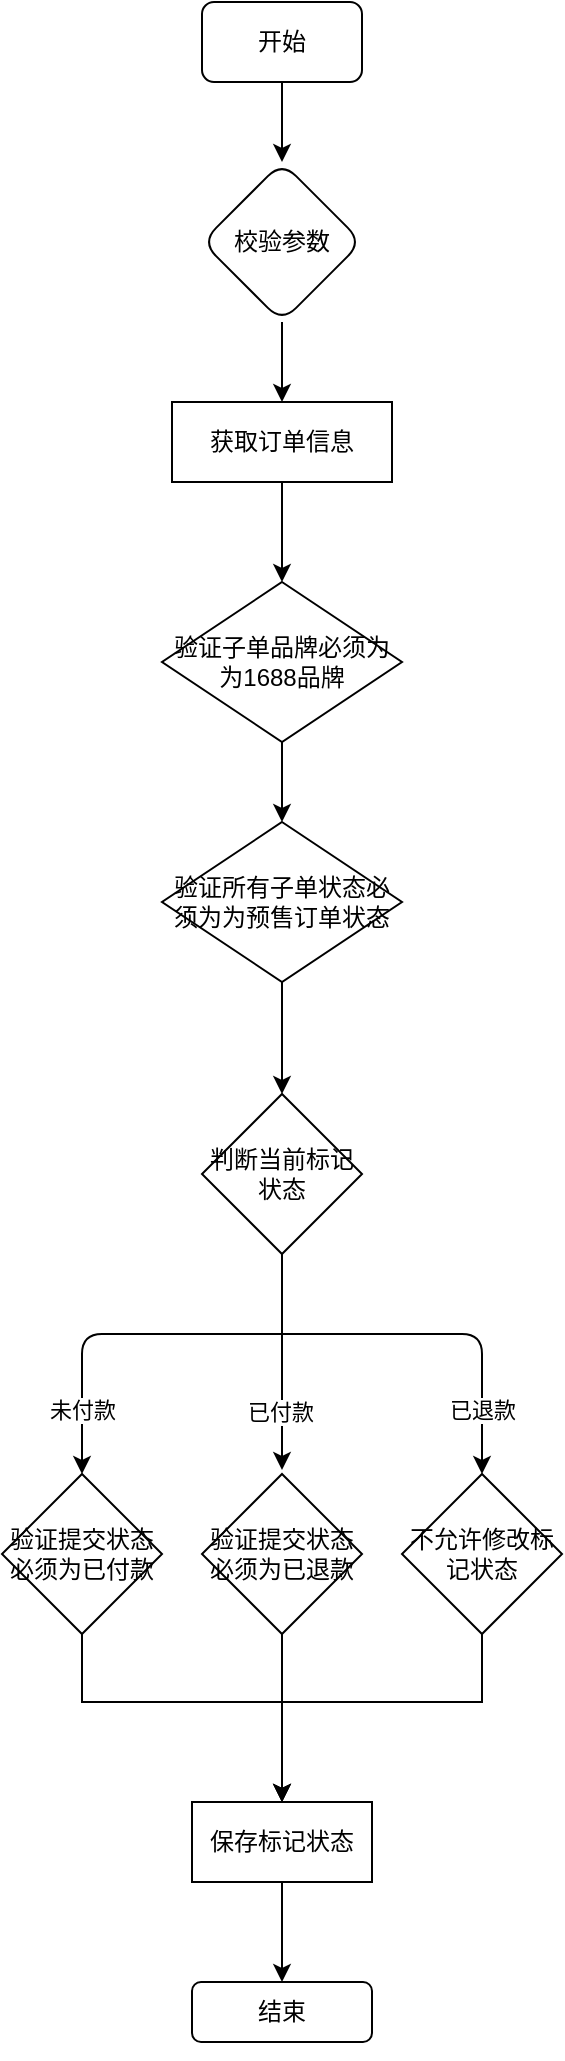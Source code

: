 <mxfile version="22.1.5" type="github">
  <diagram name="第 1 页" id="8ssVTDq5s0VuUs4Fk0B0">
    <mxGraphModel dx="1114" dy="570" grid="1" gridSize="10" guides="1" tooltips="1" connect="1" arrows="1" fold="1" page="1" pageScale="1" pageWidth="827" pageHeight="1169" math="0" shadow="0">
      <root>
        <mxCell id="0" />
        <mxCell id="1" parent="0" />
        <mxCell id="L8e8LoBa5Zj_JNY19spO-12" value="" style="edgeStyle=orthogonalEdgeStyle;rounded=1;orthogonalLoop=1;jettySize=auto;html=1;" parent="1" source="L8e8LoBa5Zj_JNY19spO-1" target="L8e8LoBa5Zj_JNY19spO-11" edge="1">
          <mxGeometry relative="1" as="geometry" />
        </mxCell>
        <mxCell id="L8e8LoBa5Zj_JNY19spO-1" value="开始" style="rounded=1;whiteSpace=wrap;html=1;" parent="1" vertex="1">
          <mxGeometry x="340" y="10" width="80" height="40" as="geometry" />
        </mxCell>
        <mxCell id="L8e8LoBa5Zj_JNY19spO-14" value="" style="edgeStyle=orthogonalEdgeStyle;rounded=1;orthogonalLoop=1;jettySize=auto;html=1;" parent="1" source="L8e8LoBa5Zj_JNY19spO-11" edge="1">
          <mxGeometry relative="1" as="geometry">
            <mxPoint x="380" y="210" as="targetPoint" />
          </mxGeometry>
        </mxCell>
        <mxCell id="L8e8LoBa5Zj_JNY19spO-11" value="校验参数" style="rhombus;whiteSpace=wrap;html=1;rounded=1;" parent="1" vertex="1">
          <mxGeometry x="340" y="90" width="80" height="80" as="geometry" />
        </mxCell>
        <mxCell id="L8e8LoBa5Zj_JNY19spO-16" value="" style="endArrow=classic;html=1;rounded=1;entryX=0.5;entryY=0;entryDx=0;entryDy=0;" parent="1" target="L8e8LoBa5Zj_JNY19spO-34" edge="1">
          <mxGeometry width="50" height="50" relative="1" as="geometry">
            <mxPoint x="380" y="676" as="sourcePoint" />
            <mxPoint x="480" y="726" as="targetPoint" />
            <Array as="points">
              <mxPoint x="480" y="676" />
            </Array>
          </mxGeometry>
        </mxCell>
        <mxCell id="L8e8LoBa5Zj_JNY19spO-45" value="已退款" style="edgeLabel;html=1;align=center;verticalAlign=middle;resizable=0;points=[];" parent="L8e8LoBa5Zj_JNY19spO-16" vertex="1" connectable="0">
          <mxGeometry x="0.4" y="2" relative="1" as="geometry">
            <mxPoint x="-2" y="19" as="offset" />
          </mxGeometry>
        </mxCell>
        <mxCell id="L8e8LoBa5Zj_JNY19spO-17" value="" style="endArrow=classic;html=1;rounded=1;entryX=0.5;entryY=0;entryDx=0;entryDy=0;" parent="1" target="L8e8LoBa5Zj_JNY19spO-30" edge="1">
          <mxGeometry width="50" height="50" relative="1" as="geometry">
            <mxPoint x="380" y="676" as="sourcePoint" />
            <mxPoint x="280" y="824" as="targetPoint" />
            <Array as="points">
              <mxPoint x="280" y="676" />
            </Array>
          </mxGeometry>
        </mxCell>
        <mxCell id="L8e8LoBa5Zj_JNY19spO-43" value="未付款" style="edgeLabel;html=1;align=center;verticalAlign=middle;resizable=0;points=[];" parent="L8e8LoBa5Zj_JNY19spO-17" vertex="1" connectable="0">
          <mxGeometry x="0.395" relative="1" as="geometry">
            <mxPoint y="19" as="offset" />
          </mxGeometry>
        </mxCell>
        <mxCell id="L8e8LoBa5Zj_JNY19spO-20" value="" style="endArrow=classic;html=1;rounded=1;" parent="1" edge="1">
          <mxGeometry width="50" height="50" relative="1" as="geometry">
            <mxPoint x="380" y="370" as="sourcePoint" />
            <mxPoint x="380" y="420" as="targetPoint" />
          </mxGeometry>
        </mxCell>
        <mxCell id="L8e8LoBa5Zj_JNY19spO-22" value="判断当前标记状态" style="rhombus;whiteSpace=wrap;html=1;direction=south;" parent="1" vertex="1">
          <mxGeometry x="340" y="556" width="80" height="80" as="geometry" />
        </mxCell>
        <mxCell id="L8e8LoBa5Zj_JNY19spO-30" value="验证提交状态必须为已付款" style="rhombus;whiteSpace=wrap;html=1;rounded=0;" parent="1" vertex="1">
          <mxGeometry x="240" y="746" width="80" height="80" as="geometry" />
        </mxCell>
        <mxCell id="L8e8LoBa5Zj_JNY19spO-39" value="" style="edgeStyle=orthogonalEdgeStyle;rounded=0;orthogonalLoop=1;jettySize=auto;html=1;" parent="1" source="L8e8LoBa5Zj_JNY19spO-32" target="L8e8LoBa5Zj_JNY19spO-38" edge="1">
          <mxGeometry relative="1" as="geometry" />
        </mxCell>
        <mxCell id="L8e8LoBa5Zj_JNY19spO-46" value="" style="edgeStyle=orthogonalEdgeStyle;rounded=0;orthogonalLoop=1;jettySize=auto;html=1;exitX=1;exitY=0.5;exitDx=0;exitDy=0;" parent="1" source="L8e8LoBa5Zj_JNY19spO-22" edge="1">
          <mxGeometry relative="1" as="geometry">
            <mxPoint x="380" y="744" as="targetPoint" />
            <Array as="points">
              <mxPoint x="380" y="664" />
              <mxPoint x="380" y="664" />
            </Array>
          </mxGeometry>
        </mxCell>
        <mxCell id="L8e8LoBa5Zj_JNY19spO-47" value="已付款" style="edgeLabel;html=1;align=center;verticalAlign=middle;resizable=0;points=[];" parent="L8e8LoBa5Zj_JNY19spO-46" vertex="1" connectable="0">
          <mxGeometry x="0.463" y="-1" relative="1" as="geometry">
            <mxPoint as="offset" />
          </mxGeometry>
        </mxCell>
        <mxCell id="L8e8LoBa5Zj_JNY19spO-32" value="验证提交状态必须为已退款" style="rhombus;whiteSpace=wrap;html=1;rounded=0;" parent="1" vertex="1">
          <mxGeometry x="340" y="746" width="80" height="80" as="geometry" />
        </mxCell>
        <mxCell id="L8e8LoBa5Zj_JNY19spO-34" value="不允许修改标记状态" style="rhombus;whiteSpace=wrap;html=1;rounded=0;" parent="1" vertex="1">
          <mxGeometry x="440" y="746" width="80" height="80" as="geometry" />
        </mxCell>
        <mxCell id="L8e8LoBa5Zj_JNY19spO-38" value="保存标记状态" style="whiteSpace=wrap;html=1;rounded=0;" parent="1" vertex="1">
          <mxGeometry x="335" y="910" width="90" height="40" as="geometry" />
        </mxCell>
        <mxCell id="L8e8LoBa5Zj_JNY19spO-41" value="" style="edgeStyle=orthogonalEdgeStyle;rounded=0;orthogonalLoop=1;jettySize=auto;html=1;" parent="1" source="L8e8LoBa5Zj_JNY19spO-40" target="L8e8LoBa5Zj_JNY19spO-22" edge="1">
          <mxGeometry relative="1" as="geometry" />
        </mxCell>
        <mxCell id="L8e8LoBa5Zj_JNY19spO-40" value="验证所有子单状态必须为为预售订单状态" style="rhombus;whiteSpace=wrap;html=1;" parent="1" vertex="1">
          <mxGeometry x="320" y="420" width="120" height="80" as="geometry" />
        </mxCell>
        <mxCell id="L8e8LoBa5Zj_JNY19spO-48" value="" style="endArrow=classic;html=1;rounded=1;" parent="1" edge="1">
          <mxGeometry width="50" height="50" relative="1" as="geometry">
            <mxPoint x="380" y="250" as="sourcePoint" />
            <mxPoint x="380" y="300" as="targetPoint" />
          </mxGeometry>
        </mxCell>
        <mxCell id="L8e8LoBa5Zj_JNY19spO-49" value="验证子单品牌必须为为1688品牌" style="rhombus;whiteSpace=wrap;html=1;" parent="1" vertex="1">
          <mxGeometry x="320" y="300" width="120" height="80" as="geometry" />
        </mxCell>
        <mxCell id="pVyvvOql4PxAlPMc0o3i-1" value="" style="endArrow=classic;html=1;rounded=0;exitX=0.5;exitY=1;exitDx=0;exitDy=0;" parent="1" source="L8e8LoBa5Zj_JNY19spO-30" edge="1">
          <mxGeometry width="50" height="50" relative="1" as="geometry">
            <mxPoint x="280" y="860" as="sourcePoint" />
            <mxPoint x="380" y="910" as="targetPoint" />
            <Array as="points">
              <mxPoint x="280" y="860" />
              <mxPoint x="380" y="860" />
            </Array>
          </mxGeometry>
        </mxCell>
        <mxCell id="pVyvvOql4PxAlPMc0o3i-2" value="" style="endArrow=classic;html=1;rounded=0;exitX=0.5;exitY=1;exitDx=0;exitDy=0;" parent="1" source="L8e8LoBa5Zj_JNY19spO-34" edge="1">
          <mxGeometry width="50" height="50" relative="1" as="geometry">
            <mxPoint x="450" y="920" as="sourcePoint" />
            <mxPoint x="380" y="910" as="targetPoint" />
            <Array as="points">
              <mxPoint x="480" y="860" />
              <mxPoint x="380" y="860" />
            </Array>
          </mxGeometry>
        </mxCell>
        <mxCell id="pVyvvOql4PxAlPMc0o3i-3" value="" style="endArrow=classic;html=1;rounded=0;exitX=0.5;exitY=1;exitDx=0;exitDy=0;" parent="1" source="pVyvvOql4PxAlPMc0o3i-4" edge="1">
          <mxGeometry width="50" height="50" relative="1" as="geometry">
            <mxPoint x="390" y="950" as="sourcePoint" />
            <mxPoint x="380" y="1030" as="targetPoint" />
          </mxGeometry>
        </mxCell>
        <mxCell id="pVyvvOql4PxAlPMc0o3i-5" value="获取订单信息" style="rounded=0;whiteSpace=wrap;html=1;" parent="1" vertex="1">
          <mxGeometry x="325" y="210" width="110" height="40" as="geometry" />
        </mxCell>
        <mxCell id="pVyvvOql4PxAlPMc0o3i-6" value="" style="endArrow=classic;html=1;rounded=0;exitX=0.5;exitY=1;exitDx=0;exitDy=0;" parent="1" source="L8e8LoBa5Zj_JNY19spO-38" target="pVyvvOql4PxAlPMc0o3i-4" edge="1">
          <mxGeometry width="50" height="50" relative="1" as="geometry">
            <mxPoint x="380" y="950" as="sourcePoint" />
            <mxPoint x="380" y="1030" as="targetPoint" />
          </mxGeometry>
        </mxCell>
        <mxCell id="pVyvvOql4PxAlPMc0o3i-4" value="结束" style="rounded=1;whiteSpace=wrap;html=1;" parent="1" vertex="1">
          <mxGeometry x="335" y="1000" width="90" height="30" as="geometry" />
        </mxCell>
      </root>
    </mxGraphModel>
  </diagram>
</mxfile>

